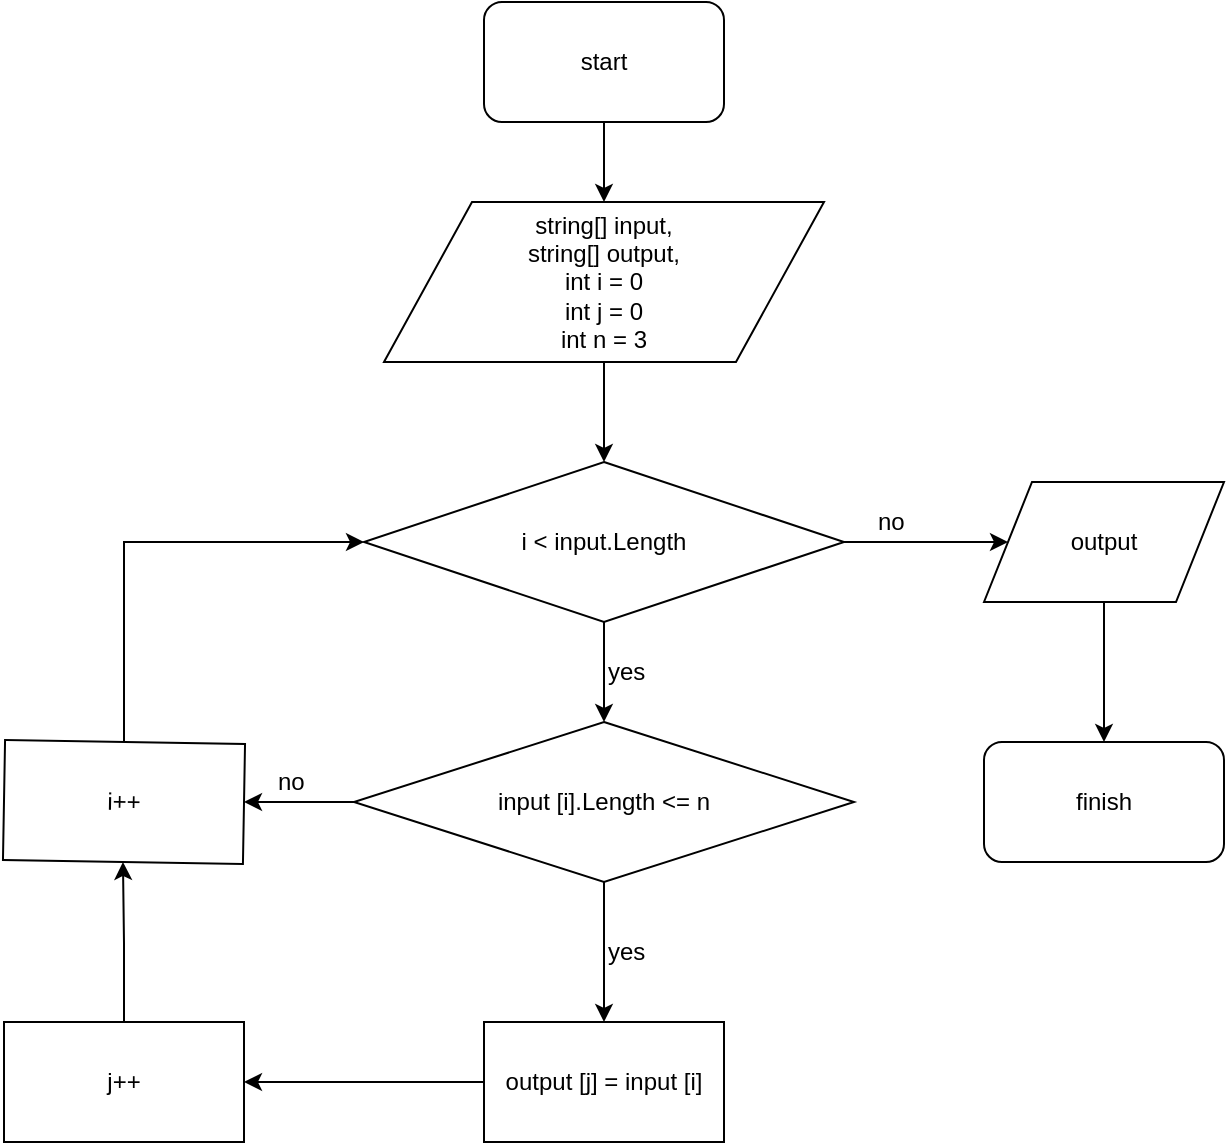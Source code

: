 <mxfile version="12.2.4"><diagram id="0JjrsPlt8OE0kjpATrn_"><mxGraphModel dx="654" dy="510" grid="1" gridSize="10" guides="1" tooltips="1" connect="1" arrows="1" fold="1" page="1" pageScale="1" pageWidth="827" pageHeight="1169" math="0" shadow="0"><root><mxCell id="0"/><mxCell id="1" parent="0"/><mxCell id="7" style="edgeStyle=orthogonalEdgeStyle;rounded=0;orthogonalLoop=1;jettySize=auto;html=1;exitX=0.5;exitY=1;exitDx=0;exitDy=0;entryX=0.5;entryY=0;entryDx=0;entryDy=0;" edge="1" parent="1" source="5" target="6"><mxGeometry relative="1" as="geometry"/></mxCell><mxCell id="5" value="start" style="rounded=1;whiteSpace=wrap;html=1;" vertex="1" parent="1"><mxGeometry x="250" y="10" width="120" height="60" as="geometry"/></mxCell><mxCell id="10" value="" style="edgeStyle=orthogonalEdgeStyle;rounded=0;orthogonalLoop=1;jettySize=auto;html=1;" edge="1" parent="1" source="6" target="8"><mxGeometry relative="1" as="geometry"/></mxCell><mxCell id="6" value="string[] input,&lt;br&gt;string[] output,&lt;br&gt;int i = 0&lt;br&gt;int j = 0&lt;br&gt;int n = 3" style="shape=parallelogram;perimeter=parallelogramPerimeter;whiteSpace=wrap;html=1;" vertex="1" parent="1"><mxGeometry x="200" y="110" width="220" height="80" as="geometry"/></mxCell><mxCell id="11" style="edgeStyle=orthogonalEdgeStyle;rounded=0;orthogonalLoop=1;jettySize=auto;html=1;" edge="1" parent="1" source="8"><mxGeometry relative="1" as="geometry"><mxPoint x="310" y="370" as="targetPoint"/></mxGeometry></mxCell><mxCell id="21" style="edgeStyle=orthogonalEdgeStyle;rounded=0;orthogonalLoop=1;jettySize=auto;html=1;entryX=0;entryY=0.5;entryDx=0;entryDy=0;" edge="1" parent="1" source="8" target="15"><mxGeometry relative="1" as="geometry"/></mxCell><mxCell id="8" value="i &amp;lt; input.Length" style="rhombus;whiteSpace=wrap;html=1;" vertex="1" parent="1"><mxGeometry x="190" y="240" width="240" height="80" as="geometry"/></mxCell><mxCell id="13" style="edgeStyle=orthogonalEdgeStyle;rounded=0;orthogonalLoop=1;jettySize=auto;html=1;entryX=0.5;entryY=0;entryDx=0;entryDy=0;" edge="1" parent="1" source="9" target="12"><mxGeometry relative="1" as="geometry"/></mxCell><mxCell id="27" value="" style="edgeStyle=orthogonalEdgeStyle;rounded=0;orthogonalLoop=1;jettySize=auto;html=1;" edge="1" parent="1" source="9" target="16"><mxGeometry relative="1" as="geometry"/></mxCell><mxCell id="9" value="input [i].Length &amp;lt;= n" style="rhombus;whiteSpace=wrap;html=1;" vertex="1" parent="1"><mxGeometry x="185" y="370" width="250" height="80" as="geometry"/></mxCell><mxCell id="18" style="edgeStyle=orthogonalEdgeStyle;rounded=0;orthogonalLoop=1;jettySize=auto;html=1;entryX=1;entryY=0.5;entryDx=0;entryDy=0;" edge="1" parent="1" source="12" target="17"><mxGeometry relative="1" as="geometry"/></mxCell><mxCell id="12" value="output [j] = input [i]" style="rounded=0;whiteSpace=wrap;html=1;" vertex="1" parent="1"><mxGeometry x="250" y="520" width="120" height="60" as="geometry"/></mxCell><mxCell id="14" value="finish" style="rounded=1;whiteSpace=wrap;html=1;" vertex="1" parent="1"><mxGeometry x="500" y="380" width="120" height="60" as="geometry"/></mxCell><mxCell id="22" style="edgeStyle=orthogonalEdgeStyle;rounded=0;orthogonalLoop=1;jettySize=auto;html=1;entryX=0.5;entryY=0;entryDx=0;entryDy=0;" edge="1" parent="1" source="15" target="14"><mxGeometry relative="1" as="geometry"/></mxCell><mxCell id="15" value="output" style="shape=parallelogram;perimeter=parallelogramPerimeter;whiteSpace=wrap;html=1;" vertex="1" parent="1"><mxGeometry x="500" y="250" width="120" height="60" as="geometry"/></mxCell><mxCell id="20" style="edgeStyle=orthogonalEdgeStyle;rounded=0;orthogonalLoop=1;jettySize=auto;html=1;entryX=0;entryY=0.5;entryDx=0;entryDy=0;" edge="1" parent="1" source="16" target="8"><mxGeometry relative="1" as="geometry"><Array as="points"><mxPoint x="70" y="280"/></Array></mxGeometry></mxCell><mxCell id="16" value="i++" style="rounded=0;whiteSpace=wrap;html=1;rotation=1;" vertex="1" parent="1"><mxGeometry x="10" y="380" width="120" height="60" as="geometry"/></mxCell><mxCell id="19" style="edgeStyle=orthogonalEdgeStyle;rounded=0;orthogonalLoop=1;jettySize=auto;html=1;entryX=0.5;entryY=1;entryDx=0;entryDy=0;" edge="1" parent="1" source="17" target="16"><mxGeometry relative="1" as="geometry"/></mxCell><mxCell id="17" value="j++" style="rounded=0;whiteSpace=wrap;html=1;" vertex="1" parent="1"><mxGeometry x="10" y="520" width="120" height="60" as="geometry"/></mxCell><mxCell id="23" value="yes" style="text;html=1;resizable=0;points=[];autosize=1;align=left;verticalAlign=top;spacingTop=-4;" vertex="1" parent="1"><mxGeometry x="310" y="335" width="30" height="20" as="geometry"/></mxCell><mxCell id="24" value="yes" style="text;html=1;resizable=0;points=[];autosize=1;align=left;verticalAlign=top;spacingTop=-4;" vertex="1" parent="1"><mxGeometry x="310" y="475" width="30" height="20" as="geometry"/></mxCell><mxCell id="25" value="no" style="text;html=1;resizable=0;points=[];autosize=1;align=left;verticalAlign=top;spacingTop=-4;" vertex="1" parent="1"><mxGeometry x="445" y="260" width="30" height="20" as="geometry"/></mxCell><mxCell id="28" value="no" style="text;html=1;resizable=0;points=[];autosize=1;align=left;verticalAlign=top;spacingTop=-4;" vertex="1" parent="1"><mxGeometry x="145" y="390" width="30" height="20" as="geometry"/></mxCell></root></mxGraphModel></diagram></mxfile>